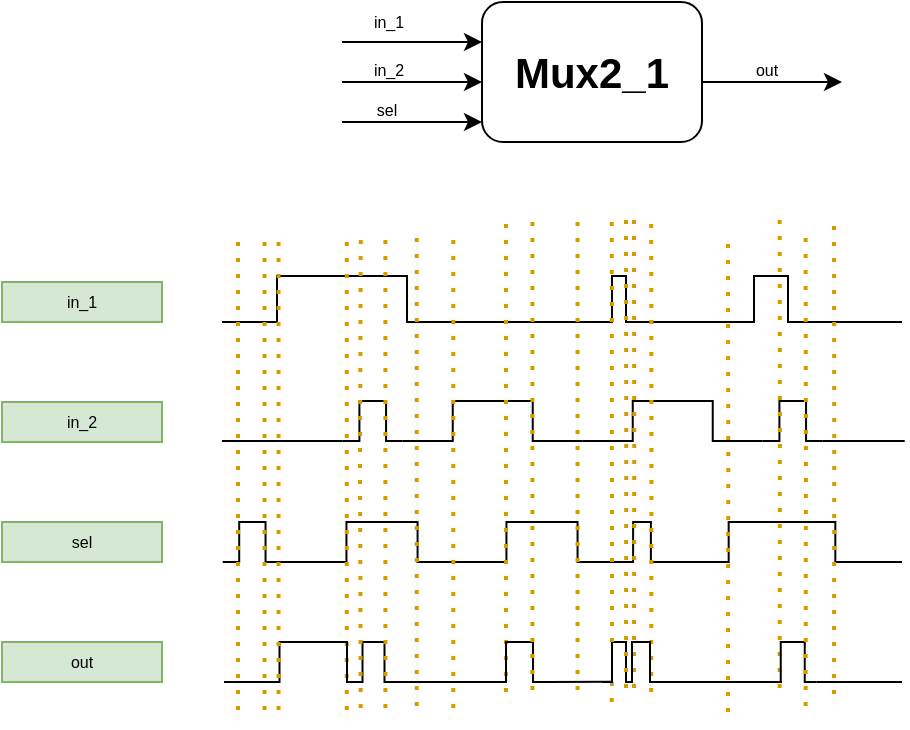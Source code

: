 <mxfile>
    <diagram id="ZtLiRM1L5faxFv3i85V5" name="Page-1">
        <mxGraphModel dx="862" dy="561" grid="1" gridSize="10" guides="1" tooltips="1" connect="1" arrows="1" fold="1" page="1" pageScale="1" pageWidth="827" pageHeight="1169" math="0" shadow="0">
            <root>
                <mxCell id="0"/>
                <mxCell id="1" parent="0"/>
                <mxCell id="2" value="&lt;h3&gt;&lt;font style=&quot;font-size: 21px&quot;&gt;Mux2_1&lt;/font&gt;&lt;/h3&gt;" style="rounded=1;whiteSpace=wrap;html=1;" parent="1" vertex="1">
                    <mxGeometry x="320" y="160" width="110" height="70" as="geometry"/>
                </mxCell>
                <mxCell id="3" value="" style="endArrow=classic;html=1;fontSize=21;" parent="1" edge="1">
                    <mxGeometry width="50" height="50" relative="1" as="geometry">
                        <mxPoint x="250" y="180" as="sourcePoint"/>
                        <mxPoint x="320" y="180" as="targetPoint"/>
                    </mxGeometry>
                </mxCell>
                <mxCell id="10" value="in_1" style="edgeLabel;html=1;align=center;verticalAlign=middle;resizable=0;points=[];fontSize=8;" parent="3" vertex="1" connectable="0">
                    <mxGeometry x="-0.124" relative="1" as="geometry">
                        <mxPoint x="-8" y="-10" as="offset"/>
                    </mxGeometry>
                </mxCell>
                <mxCell id="4" value="" style="endArrow=classic;html=1;fontSize=21;" parent="1" edge="1">
                    <mxGeometry width="50" height="50" relative="1" as="geometry">
                        <mxPoint x="250" y="200" as="sourcePoint"/>
                        <mxPoint x="320" y="200" as="targetPoint"/>
                    </mxGeometry>
                </mxCell>
                <mxCell id="11" value="in_2" style="edgeLabel;html=1;align=center;verticalAlign=middle;resizable=0;points=[];fontSize=8;" parent="4" vertex="1" connectable="0">
                    <mxGeometry x="-0.354" y="1" relative="1" as="geometry">
                        <mxPoint y="-5" as="offset"/>
                    </mxGeometry>
                </mxCell>
                <mxCell id="5" value="" style="endArrow=classic;html=1;fontSize=21;" parent="1" edge="1">
                    <mxGeometry width="50" height="50" relative="1" as="geometry">
                        <mxPoint x="430" y="200" as="sourcePoint"/>
                        <mxPoint x="500" y="200" as="targetPoint"/>
                    </mxGeometry>
                </mxCell>
                <mxCell id="13" value="out" style="edgeLabel;html=1;align=center;verticalAlign=middle;resizable=0;points=[];fontSize=8;" parent="5" vertex="1" connectable="0">
                    <mxGeometry x="-0.164" relative="1" as="geometry">
                        <mxPoint x="2" y="-6" as="offset"/>
                    </mxGeometry>
                </mxCell>
                <mxCell id="6" value="" style="endArrow=classic;html=1;fontSize=21;" parent="1" edge="1">
                    <mxGeometry width="50" height="50" relative="1" as="geometry">
                        <mxPoint x="250" y="220" as="sourcePoint"/>
                        <mxPoint x="320" y="220" as="targetPoint"/>
                    </mxGeometry>
                </mxCell>
                <mxCell id="12" value="sel" style="edgeLabel;html=1;align=center;verticalAlign=middle;resizable=0;points=[];fontSize=8;" parent="6" vertex="1" connectable="0">
                    <mxGeometry x="-0.328" relative="1" as="geometry">
                        <mxPoint x="-2" y="-6" as="offset"/>
                    </mxGeometry>
                </mxCell>
                <mxCell id="14" value="in_1" style="text;html=1;strokeColor=#82b366;fillColor=#d5e8d4;align=center;verticalAlign=middle;whiteSpace=wrap;rounded=0;fontSize=8;" parent="1" vertex="1">
                    <mxGeometry x="80" y="300" width="80" height="20" as="geometry"/>
                </mxCell>
                <mxCell id="15" value="" style="pointerEvents=1;verticalLabelPosition=bottom;shadow=0;dashed=0;align=center;html=1;verticalAlign=top;shape=mxgraph.electrical.waveforms.step_1;" vertex="1" parent="1">
                    <mxGeometry x="190" y="297" width="55" height="23" as="geometry"/>
                </mxCell>
                <mxCell id="16" value="" style="pointerEvents=1;verticalLabelPosition=bottom;shadow=0;dashed=0;align=center;html=1;verticalAlign=top;shape=mxgraph.electrical.waveforms.step_2;" vertex="1" parent="1">
                    <mxGeometry x="245" y="297" width="75" height="23" as="geometry"/>
                </mxCell>
                <mxCell id="17" value="" style="endArrow=none;html=1;exitX=0.995;exitY=1.044;exitDx=0;exitDy=0;exitPerimeter=0;" edge="1" parent="1">
                    <mxGeometry width="50" height="50" relative="1" as="geometry">
                        <mxPoint x="319.625" y="320.012" as="sourcePoint"/>
                        <mxPoint x="380" y="320" as="targetPoint"/>
                    </mxGeometry>
                </mxCell>
                <mxCell id="19" value="" style="pointerEvents=1;verticalLabelPosition=bottom;shadow=0;dashed=0;align=center;html=1;verticalAlign=top;shape=mxgraph.electrical.waveforms.step_1;" vertex="1" parent="1">
                    <mxGeometry x="380" y="297" width="10" height="23" as="geometry"/>
                </mxCell>
                <mxCell id="20" value="" style="pointerEvents=1;verticalLabelPosition=bottom;shadow=0;dashed=0;align=center;html=1;verticalAlign=top;shape=mxgraph.electrical.waveforms.step_2;" vertex="1" parent="1">
                    <mxGeometry x="390" y="297" width="4" height="23" as="geometry"/>
                </mxCell>
                <mxCell id="21" value="" style="endArrow=none;html=1;exitX=0.995;exitY=1.044;exitDx=0;exitDy=0;exitPerimeter=0;" edge="1" parent="1">
                    <mxGeometry width="50" height="50" relative="1" as="geometry">
                        <mxPoint x="393.005" y="320.012" as="sourcePoint"/>
                        <mxPoint x="453.38" y="320" as="targetPoint"/>
                    </mxGeometry>
                </mxCell>
                <mxCell id="23" value="" style="pointerEvents=1;verticalLabelPosition=bottom;shadow=0;dashed=0;align=center;html=1;verticalAlign=top;shape=mxgraph.electrical.waveforms.step_1;" vertex="1" parent="1">
                    <mxGeometry x="441" y="297" width="30" height="23" as="geometry"/>
                </mxCell>
                <mxCell id="25" value="" style="pointerEvents=1;verticalLabelPosition=bottom;shadow=0;dashed=0;align=center;html=1;verticalAlign=top;shape=mxgraph.electrical.waveforms.step_2;" vertex="1" parent="1">
                    <mxGeometry x="471" y="297" width="4" height="23" as="geometry"/>
                </mxCell>
                <mxCell id="26" value="" style="endArrow=none;html=1;exitX=0.995;exitY=1.044;exitDx=0;exitDy=0;exitPerimeter=0;" edge="1" parent="1">
                    <mxGeometry width="50" height="50" relative="1" as="geometry">
                        <mxPoint x="474.995" y="320.012" as="sourcePoint"/>
                        <mxPoint x="530" y="320" as="targetPoint"/>
                    </mxGeometry>
                </mxCell>
                <mxCell id="27" value="in_2" style="text;html=1;strokeColor=#82b366;fillColor=#d5e8d4;align=center;verticalAlign=middle;whiteSpace=wrap;rounded=0;fontSize=8;" vertex="1" parent="1">
                    <mxGeometry x="80" y="360" width="80" height="20" as="geometry"/>
                </mxCell>
                <mxCell id="28" value="sel" style="text;html=1;strokeColor=#82b366;fillColor=#d5e8d4;align=center;verticalAlign=middle;whiteSpace=wrap;rounded=0;fontSize=8;" vertex="1" parent="1">
                    <mxGeometry x="80" y="420" width="80" height="20" as="geometry"/>
                </mxCell>
                <mxCell id="29" value="out" style="text;html=1;strokeColor=#82b366;fillColor=#d5e8d4;align=center;verticalAlign=middle;whiteSpace=wrap;rounded=0;fontSize=8;" vertex="1" parent="1">
                    <mxGeometry x="80" y="480" width="80" height="20" as="geometry"/>
                </mxCell>
                <mxCell id="30" value="" style="pointerEvents=1;verticalLabelPosition=bottom;shadow=0;dashed=0;align=center;html=1;verticalAlign=top;shape=mxgraph.electrical.waveforms.pulse_1;" vertex="1" parent="1">
                    <mxGeometry x="250.37" y="359.52" width="30" height="20" as="geometry"/>
                </mxCell>
                <mxCell id="31" value="" style="pointerEvents=1;verticalLabelPosition=bottom;shadow=0;dashed=0;align=center;html=1;verticalAlign=top;shape=mxgraph.electrical.waveforms.pulse_1;" vertex="1" parent="1">
                    <mxGeometry x="280.37" y="359.52" width="90" height="20" as="geometry"/>
                </mxCell>
                <mxCell id="32" value="" style="pointerEvents=1;verticalLabelPosition=bottom;shadow=0;dashed=0;align=center;html=1;verticalAlign=top;shape=mxgraph.electrical.waveforms.pulse_1;" vertex="1" parent="1">
                    <mxGeometry x="370.37" y="359.52" width="90" height="20" as="geometry"/>
                </mxCell>
                <mxCell id="33" value="" style="endArrow=none;html=1;exitX=0.995;exitY=1.044;exitDx=0;exitDy=0;exitPerimeter=0;" edge="1" parent="1">
                    <mxGeometry width="50" height="50" relative="1" as="geometry">
                        <mxPoint x="189.995" y="379.532" as="sourcePoint"/>
                        <mxPoint x="250.37" y="379.52" as="targetPoint"/>
                    </mxGeometry>
                </mxCell>
                <mxCell id="34" value="" style="pointerEvents=1;verticalLabelPosition=bottom;shadow=0;dashed=0;align=center;html=1;verticalAlign=top;shape=mxgraph.electrical.waveforms.pulse_1;" vertex="1" parent="1">
                    <mxGeometry x="460.37" y="359.52" width="30" height="20" as="geometry"/>
                </mxCell>
                <mxCell id="35" value="" style="endArrow=none;html=1;exitX=0.995;exitY=1.044;exitDx=0;exitDy=0;exitPerimeter=0;" edge="1" parent="1">
                    <mxGeometry width="50" height="50" relative="1" as="geometry">
                        <mxPoint x="490.375" y="379.522" as="sourcePoint"/>
                        <mxPoint x="531.37" y="379.2" as="targetPoint"/>
                        <Array as="points">
                            <mxPoint x="531.37" y="379.51"/>
                        </Array>
                    </mxGeometry>
                </mxCell>
                <mxCell id="36" value="" style="pointerEvents=1;verticalLabelPosition=bottom;shadow=0;dashed=0;align=center;html=1;verticalAlign=top;shape=mxgraph.electrical.waveforms.pulse_1;" vertex="1" parent="1">
                    <mxGeometry x="190.37" y="420" width="29.63" height="20" as="geometry"/>
                </mxCell>
                <mxCell id="37" value="" style="pointerEvents=1;verticalLabelPosition=bottom;shadow=0;dashed=0;align=center;html=1;verticalAlign=top;shape=mxgraph.electrical.waveforms.pulse_1;" vertex="1" parent="1">
                    <mxGeometry x="230" y="420" width="80" height="20" as="geometry"/>
                </mxCell>
                <mxCell id="38" value="" style="pointerEvents=1;verticalLabelPosition=bottom;shadow=0;dashed=0;align=center;html=1;verticalAlign=top;shape=mxgraph.electrical.waveforms.pulse_1;" vertex="1" parent="1">
                    <mxGeometry x="310" y="420" width="80" height="20" as="geometry"/>
                </mxCell>
                <mxCell id="39" value="" style="pointerEvents=1;verticalLabelPosition=bottom;shadow=0;dashed=0;align=center;html=1;verticalAlign=top;shape=mxgraph.electrical.waveforms.pulse_1;" vertex="1" parent="1">
                    <mxGeometry x="390" y="420" width="20" height="20" as="geometry"/>
                </mxCell>
                <mxCell id="40" value="" style="pointerEvents=1;verticalLabelPosition=bottom;shadow=0;dashed=0;align=center;html=1;verticalAlign=top;shape=mxgraph.electrical.waveforms.pulse_1;" vertex="1" parent="1">
                    <mxGeometry x="410" y="420" width="120" height="20" as="geometry"/>
                </mxCell>
                <mxCell id="41" value="" style="endArrow=none;html=1;exitX=0.924;exitY=1;exitDx=0;exitDy=0;exitPerimeter=0;" edge="1" parent="1" source="36">
                    <mxGeometry width="50" height="50" relative="1" as="geometry">
                        <mxPoint x="219.995" y="439.522" as="sourcePoint"/>
                        <mxPoint x="240" y="439.99" as="targetPoint"/>
                    </mxGeometry>
                </mxCell>
                <mxCell id="42" value="" style="endArrow=none;dashed=1;html=1;dashPattern=1 3;strokeWidth=2;fillColor=#ffe6cc;strokeColor=#d79b00;" edge="1" parent="1">
                    <mxGeometry width="50" height="50" relative="1" as="geometry">
                        <mxPoint x="198" y="280" as="sourcePoint"/>
                        <mxPoint x="198" y="520" as="targetPoint"/>
                    </mxGeometry>
                </mxCell>
                <mxCell id="44" value="" style="endArrow=none;dashed=1;html=1;dashPattern=1 3;strokeWidth=2;fillColor=#ffe6cc;strokeColor=#d79b00;" edge="1" parent="1">
                    <mxGeometry width="50" height="50" relative="1" as="geometry">
                        <mxPoint x="211.26" y="280" as="sourcePoint"/>
                        <mxPoint x="211.26" y="520" as="targetPoint"/>
                    </mxGeometry>
                </mxCell>
                <mxCell id="45" value="" style="endArrow=none;html=1;" edge="1" parent="1">
                    <mxGeometry width="50" height="50" relative="1" as="geometry">
                        <mxPoint x="191" y="500" as="sourcePoint"/>
                        <mxPoint x="201" y="500" as="targetPoint"/>
                    </mxGeometry>
                </mxCell>
                <mxCell id="46" value="" style="endArrow=none;html=1;" edge="1" parent="1">
                    <mxGeometry width="50" height="50" relative="1" as="geometry">
                        <mxPoint x="200.19" y="500" as="sourcePoint"/>
                        <mxPoint x="210.19" y="500" as="targetPoint"/>
                    </mxGeometry>
                </mxCell>
                <mxCell id="49" value="" style="pointerEvents=1;verticalLabelPosition=bottom;shadow=0;dashed=0;align=center;html=1;verticalAlign=top;shape=mxgraph.electrical.waveforms.step_1;" vertex="1" parent="1">
                    <mxGeometry x="208.5" y="480" width="20.5" height="20" as="geometry"/>
                </mxCell>
                <mxCell id="50" value="" style="endArrow=none;dashed=1;html=1;dashPattern=1 3;strokeWidth=2;fillColor=#ffe6cc;strokeColor=#d79b00;" edge="1" parent="1">
                    <mxGeometry width="50" height="50" relative="1" as="geometry">
                        <mxPoint x="252.37" y="280" as="sourcePoint"/>
                        <mxPoint x="252.37" y="520" as="targetPoint"/>
                    </mxGeometry>
                </mxCell>
                <mxCell id="51" value="" style="pointerEvents=1;verticalLabelPosition=bottom;shadow=0;dashed=0;align=center;html=1;verticalAlign=top;shape=mxgraph.electrical.waveforms.step_2;" vertex="1" parent="1">
                    <mxGeometry x="246" y="480" width="13" height="20" as="geometry"/>
                </mxCell>
                <mxCell id="52" value="" style="pointerEvents=1;verticalLabelPosition=bottom;shadow=0;dashed=0;align=center;html=1;verticalAlign=top;shape=mxgraph.electrical.waveforms.step_1;" vertex="1" parent="1">
                    <mxGeometry x="254" y="480" width="12.5" height="20" as="geometry"/>
                </mxCell>
                <mxCell id="53" value="" style="endArrow=none;dashed=1;html=1;dashPattern=1 3;strokeWidth=2;fillColor=#ffe6cc;strokeColor=#d79b00;" edge="1" parent="1">
                    <mxGeometry width="50" height="50" relative="1" as="geometry">
                        <mxPoint x="287.37" y="278" as="sourcePoint"/>
                        <mxPoint x="287.37" y="518" as="targetPoint"/>
                    </mxGeometry>
                </mxCell>
                <mxCell id="54" value="" style="pointerEvents=1;verticalLabelPosition=bottom;shadow=0;dashed=0;align=center;html=1;verticalAlign=top;shape=mxgraph.electrical.waveforms.step_2;" vertex="1" parent="1">
                    <mxGeometry x="261.5" y="480" width="19.5" height="20" as="geometry"/>
                </mxCell>
                <mxCell id="57" value="" style="endArrow=none;html=1;exitX=0.949;exitY=1;exitDx=0;exitDy=0;exitPerimeter=0;" edge="1" parent="1" source="54">
                    <mxGeometry width="50" height="50" relative="1" as="geometry">
                        <mxPoint x="290" y="500" as="sourcePoint"/>
                        <mxPoint x="330" y="500" as="targetPoint"/>
                    </mxGeometry>
                </mxCell>
                <mxCell id="58" value="" style="endArrow=none;dashed=1;html=1;dashPattern=1 3;strokeWidth=2;fillColor=#ffe6cc;strokeColor=#d79b00;" edge="1" parent="1">
                    <mxGeometry width="50" height="50" relative="1" as="geometry">
                        <mxPoint x="332.0" y="271" as="sourcePoint"/>
                        <mxPoint x="332.0" y="511" as="targetPoint"/>
                    </mxGeometry>
                </mxCell>
                <mxCell id="59" value="" style="pointerEvents=1;verticalLabelPosition=bottom;shadow=0;dashed=0;align=center;html=1;verticalAlign=top;shape=mxgraph.electrical.waveforms.step_1;" vertex="1" parent="1">
                    <mxGeometry x="324" y="480" width="16" height="20" as="geometry"/>
                </mxCell>
                <mxCell id="60" value="" style="endArrow=none;dashed=1;html=1;dashPattern=1 3;strokeWidth=2;fillColor=#ffe6cc;strokeColor=#d79b00;" edge="1" parent="1">
                    <mxGeometry width="50" height="50" relative="1" as="geometry">
                        <mxPoint x="367.8" y="270" as="sourcePoint"/>
                        <mxPoint x="367.8" y="510" as="targetPoint"/>
                    </mxGeometry>
                </mxCell>
                <mxCell id="61" value="" style="pointerEvents=1;verticalLabelPosition=bottom;shadow=0;dashed=0;align=center;html=1;verticalAlign=top;shape=mxgraph.electrical.waveforms.step_2;" vertex="1" parent="1">
                    <mxGeometry x="339" y="480" width="13" height="20" as="geometry"/>
                </mxCell>
                <mxCell id="62" value="" style="endArrow=none;dashed=1;html=1;dashPattern=1 3;strokeWidth=2;fillColor=#ffe6cc;strokeColor=#d79b00;" edge="1" parent="1">
                    <mxGeometry width="50" height="50" relative="1" as="geometry">
                        <mxPoint x="345.21" y="270" as="sourcePoint"/>
                        <mxPoint x="345.21" y="510" as="targetPoint"/>
                    </mxGeometry>
                </mxCell>
                <mxCell id="63" value="" style="endArrow=none;html=1;exitX=1.005;exitY=1.002;exitDx=0;exitDy=0;exitPerimeter=0;" edge="1" parent="1">
                    <mxGeometry width="50" height="50" relative="1" as="geometry">
                        <mxPoint x="351.995" y="500.0" as="sourcePoint"/>
                        <mxPoint x="384.93" y="499.87" as="targetPoint"/>
                    </mxGeometry>
                </mxCell>
                <mxCell id="64" value="" style="endArrow=none;dashed=1;html=1;dashPattern=1 3;strokeWidth=2;fillColor=#ffe6cc;strokeColor=#d79b00;startArrow=none;" edge="1" parent="1" source="67">
                    <mxGeometry width="50" height="50" relative="1" as="geometry">
                        <mxPoint x="384.86" y="270" as="sourcePoint"/>
                        <mxPoint x="384.86" y="510" as="targetPoint"/>
                    </mxGeometry>
                </mxCell>
                <mxCell id="65" value="" style="endArrow=none;dashed=1;html=1;dashPattern=1 3;strokeWidth=2;fillColor=#ffe6cc;strokeColor=#d79b00;" edge="1" parent="1">
                    <mxGeometry width="50" height="50" relative="1" as="geometry">
                        <mxPoint x="396.0" y="269" as="sourcePoint"/>
                        <mxPoint x="396.0" y="509" as="targetPoint"/>
                        <Array as="points">
                            <mxPoint x="396.14" y="379"/>
                        </Array>
                    </mxGeometry>
                </mxCell>
                <mxCell id="66" value="" style="pointerEvents=1;verticalLabelPosition=bottom;shadow=0;dashed=0;align=center;html=1;verticalAlign=top;shape=mxgraph.electrical.waveforms.step_2;" vertex="1" parent="1">
                    <mxGeometry x="388.75" y="480" width="6.5" height="20" as="geometry"/>
                </mxCell>
                <mxCell id="67" value="" style="pointerEvents=1;verticalLabelPosition=bottom;shadow=0;dashed=0;align=center;html=1;verticalAlign=top;shape=mxgraph.electrical.waveforms.step_1;" vertex="1" parent="1">
                    <mxGeometry x="380" y="480" width="10" height="20" as="geometry"/>
                </mxCell>
                <mxCell id="68" value="" style="endArrow=none;dashed=1;html=1;dashPattern=1 3;strokeWidth=2;fillColor=#ffe6cc;strokeColor=#d79b00;" edge="1" parent="1" target="67">
                    <mxGeometry width="50" height="50" relative="1" as="geometry">
                        <mxPoint x="384.86" y="270" as="sourcePoint"/>
                        <mxPoint x="384.86" y="510" as="targetPoint"/>
                    </mxGeometry>
                </mxCell>
                <mxCell id="69" value="" style="pointerEvents=1;verticalLabelPosition=bottom;shadow=0;dashed=0;align=center;html=1;verticalAlign=top;shape=mxgraph.electrical.waveforms.step_1;" vertex="1" parent="1">
                    <mxGeometry x="392" y="480" width="6" height="20" as="geometry"/>
                </mxCell>
                <mxCell id="71" value="" style="endArrow=none;dashed=1;html=1;dashPattern=1 3;strokeWidth=2;fillColor=#ffe6cc;strokeColor=#d79b00;" edge="1" parent="1">
                    <mxGeometry width="50" height="50" relative="1" as="geometry">
                        <mxPoint x="404.6" y="271" as="sourcePoint"/>
                        <mxPoint x="404.6" y="511" as="targetPoint"/>
                        <Array as="points">
                            <mxPoint x="404.74" y="381"/>
                        </Array>
                    </mxGeometry>
                </mxCell>
                <mxCell id="72" value="" style="pointerEvents=1;verticalLabelPosition=bottom;shadow=0;dashed=0;align=center;html=1;verticalAlign=top;shape=mxgraph.electrical.waveforms.step_2;" vertex="1" parent="1">
                    <mxGeometry x="398" y="480" width="12" height="20" as="geometry"/>
                </mxCell>
                <mxCell id="74" value="" style="endArrow=none;dashed=1;html=1;dashPattern=1 3;strokeWidth=2;fillColor=#ffe6cc;strokeColor=#d79b00;" edge="1" parent="1">
                    <mxGeometry width="50" height="50" relative="1" as="geometry">
                        <mxPoint x="443" y="281" as="sourcePoint"/>
                        <mxPoint x="443" y="521" as="targetPoint"/>
                        <Array as="points">
                            <mxPoint x="443.14" y="391"/>
                        </Array>
                    </mxGeometry>
                </mxCell>
                <mxCell id="75" value="" style="endArrow=none;html=1;" edge="1" parent="1">
                    <mxGeometry width="50" height="50" relative="1" as="geometry">
                        <mxPoint x="410" y="500" as="sourcePoint"/>
                        <mxPoint x="470" y="500" as="targetPoint"/>
                    </mxGeometry>
                </mxCell>
                <mxCell id="76" value="" style="endArrow=none;dashed=1;html=1;dashPattern=1 3;strokeWidth=2;fillColor=#ffe6cc;strokeColor=#d79b00;" edge="1" parent="1">
                    <mxGeometry width="50" height="50" relative="1" as="geometry">
                        <mxPoint x="468.83" y="269" as="sourcePoint"/>
                        <mxPoint x="468.83" y="509" as="targetPoint"/>
                        <Array as="points">
                            <mxPoint x="468.97" y="379"/>
                        </Array>
                    </mxGeometry>
                </mxCell>
                <mxCell id="77" value="" style="pointerEvents=1;verticalLabelPosition=bottom;shadow=0;dashed=0;align=center;html=1;verticalAlign=top;shape=mxgraph.electrical.waveforms.step_1;" vertex="1" parent="1">
                    <mxGeometry x="461.37" y="480" width="16" height="20" as="geometry"/>
                </mxCell>
                <mxCell id="80" value="" style="pointerEvents=1;verticalLabelPosition=bottom;shadow=0;dashed=0;align=center;html=1;verticalAlign=top;shape=mxgraph.electrical.waveforms.step_2;" vertex="1" parent="1">
                    <mxGeometry x="475.37" y="480" width="12" height="20" as="geometry"/>
                </mxCell>
                <mxCell id="81" value="" style="endArrow=none;dashed=1;html=1;dashPattern=1 3;strokeWidth=2;fillColor=#ffe6cc;strokeColor=#d79b00;" edge="1" parent="1">
                    <mxGeometry width="50" height="50" relative="1" as="geometry">
                        <mxPoint x="481.83" y="278" as="sourcePoint"/>
                        <mxPoint x="481.83" y="518" as="targetPoint"/>
                        <Array as="points">
                            <mxPoint x="481.97" y="388"/>
                        </Array>
                    </mxGeometry>
                </mxCell>
                <mxCell id="82" value="" style="endArrow=none;html=1;" edge="1" parent="1">
                    <mxGeometry width="50" height="50" relative="1" as="geometry">
                        <mxPoint x="487.37" y="500" as="sourcePoint"/>
                        <mxPoint x="530" y="500" as="targetPoint"/>
                    </mxGeometry>
                </mxCell>
                <mxCell id="83" value="" style="endArrow=none;dashed=1;html=1;dashPattern=1 3;strokeWidth=2;fillColor=#ffe6cc;strokeColor=#d79b00;" edge="1" parent="1">
                    <mxGeometry width="50" height="50" relative="1" as="geometry">
                        <mxPoint x="496.0" y="272" as="sourcePoint"/>
                        <mxPoint x="496.0" y="512" as="targetPoint"/>
                        <Array as="points">
                            <mxPoint x="496.14" y="382"/>
                        </Array>
                    </mxGeometry>
                </mxCell>
                <mxCell id="84" value="" style="endArrow=none;dashed=1;html=1;dashPattern=1 3;strokeWidth=2;fillColor=#ffe6cc;strokeColor=#d79b00;" edge="1" parent="1">
                    <mxGeometry width="50" height="50" relative="1" as="geometry">
                        <mxPoint x="259.38" y="279" as="sourcePoint"/>
                        <mxPoint x="259.38" y="519" as="targetPoint"/>
                        <Array as="points">
                            <mxPoint x="259.01" y="389"/>
                        </Array>
                    </mxGeometry>
                </mxCell>
                <mxCell id="85" value="" style="endArrow=none;dashed=1;html=1;dashPattern=1 3;strokeWidth=2;fillColor=#ffe6cc;strokeColor=#d79b00;" edge="1" parent="1">
                    <mxGeometry width="50" height="50" relative="1" as="geometry">
                        <mxPoint x="218.26" y="280" as="sourcePoint"/>
                        <mxPoint x="218.26" y="520" as="targetPoint"/>
                    </mxGeometry>
                </mxCell>
                <mxCell id="86" value="" style="endArrow=none;html=1;" edge="1" parent="1">
                    <mxGeometry width="50" height="50" relative="1" as="geometry">
                        <mxPoint x="229" y="480" as="sourcePoint"/>
                        <mxPoint x="248" y="480" as="targetPoint"/>
                    </mxGeometry>
                </mxCell>
                <mxCell id="87" value="" style="endArrow=none;dashed=1;html=1;dashPattern=1 3;strokeWidth=2;fillColor=#ffe6cc;strokeColor=#d79b00;" edge="1" parent="1">
                    <mxGeometry width="50" height="50" relative="1" as="geometry">
                        <mxPoint x="271.71" y="279" as="sourcePoint"/>
                        <mxPoint x="271.71" y="519" as="targetPoint"/>
                    </mxGeometry>
                </mxCell>
                <mxCell id="88" value="" style="endArrow=none;dashed=1;html=1;dashPattern=1 3;strokeWidth=2;fillColor=#ffe6cc;strokeColor=#d79b00;" edge="1" parent="1">
                    <mxGeometry width="50" height="50" relative="1" as="geometry">
                        <mxPoint x="305.66" y="279" as="sourcePoint"/>
                        <mxPoint x="305.66" y="519.0" as="targetPoint"/>
                    </mxGeometry>
                </mxCell>
                <mxCell id="89" value="" style="endArrow=none;dashed=1;html=1;dashPattern=1 3;strokeWidth=2;fillColor=#ffe6cc;strokeColor=#d79b00;" edge="1" parent="1">
                    <mxGeometry width="50" height="50" relative="1" as="geometry">
                        <mxPoint x="392.0" y="269" as="sourcePoint"/>
                        <mxPoint x="392.0" y="509" as="targetPoint"/>
                        <Array as="points">
                            <mxPoint x="392.14" y="379"/>
                        </Array>
                    </mxGeometry>
                </mxCell>
            </root>
        </mxGraphModel>
    </diagram>
</mxfile>
